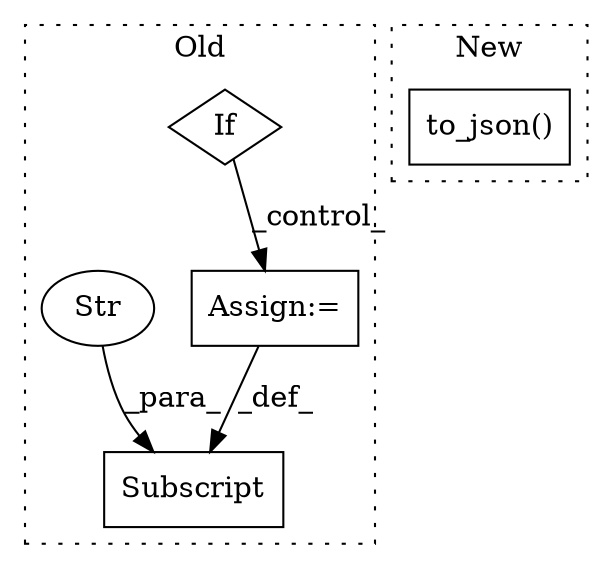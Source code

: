 digraph G {
subgraph cluster0 {
1 [label="If" a="96" s="710" l="3" shape="diamond"];
3 [label="Assign:=" a="68" s="1160" l="3" shape="box"];
4 [label="Subscript" a="63" s="1124,0" l="36,0" shape="box"];
5 [label="Str" a="66" s="1146" l="13" shape="ellipse"];
label = "Old";
style="dotted";
}
subgraph cluster1 {
2 [label="to_json()" a="75" s="1156,1176" l="13,1" shape="box"];
label = "New";
style="dotted";
}
1 -> 3 [label="_control_"];
3 -> 4 [label="_def_"];
5 -> 4 [label="_para_"];
}